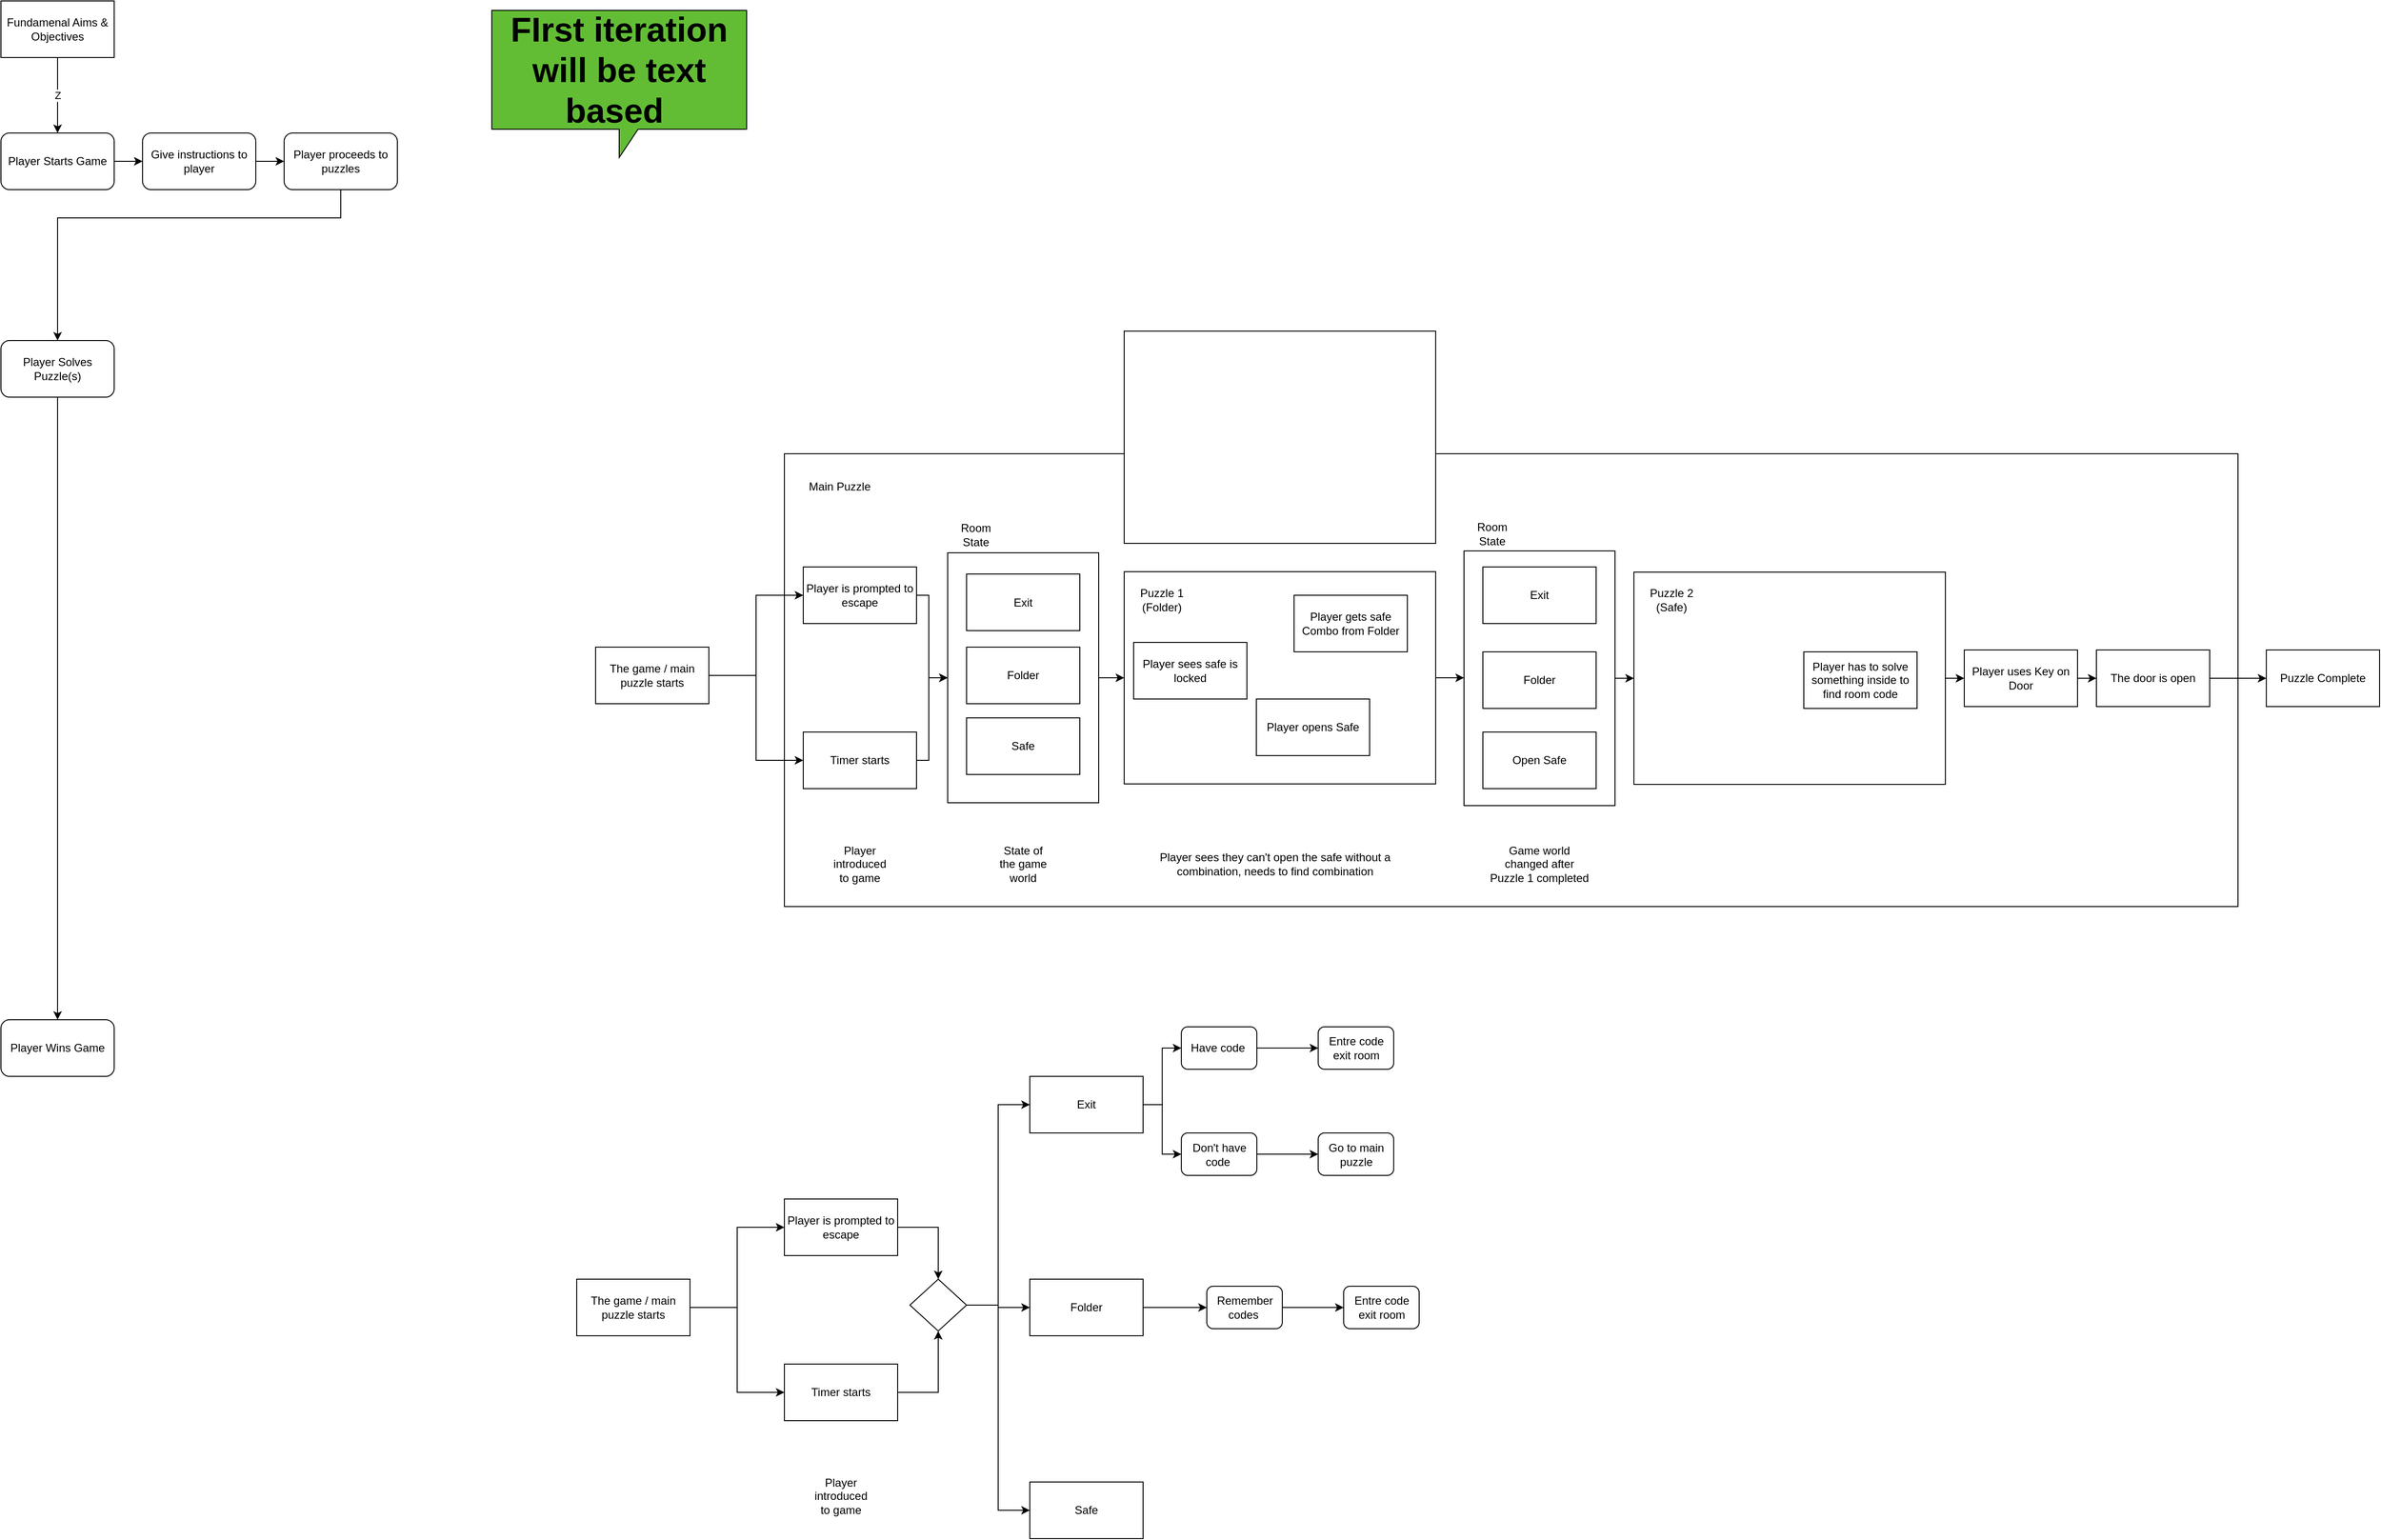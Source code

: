 <mxfile version="21.7.2" type="device">
  <diagram name="Page-1" id="GfA2yV0lj326bmlCq0dj">
    <mxGraphModel dx="2056" dy="1121" grid="1" gridSize="10" guides="1" tooltips="1" connect="1" arrows="1" fold="1" page="1" pageScale="1" pageWidth="827" pageHeight="1169" math="0" shadow="0">
      <root>
        <mxCell id="0" />
        <mxCell id="1" parent="0" />
        <mxCell id="dLEeH7XtWC_-MkwcOJhK-49" value="" style="rounded=0;whiteSpace=wrap;html=1;movable=1;resizable=1;rotatable=1;deletable=1;editable=1;locked=0;connectable=1;" parent="1" vertex="1">
          <mxGeometry x="850" y="490" width="1540" height="480" as="geometry" />
        </mxCell>
        <mxCell id="dLEeH7XtWC_-MkwcOJhK-95" style="edgeStyle=orthogonalEdgeStyle;rounded=0;orthogonalLoop=1;jettySize=auto;html=1;exitX=1;exitY=0.5;exitDx=0;exitDy=0;entryX=0;entryY=0.5;entryDx=0;entryDy=0;" parent="1" source="dLEeH7XtWC_-MkwcOJhK-70" target="dLEeH7XtWC_-MkwcOJhK-77" edge="1">
          <mxGeometry relative="1" as="geometry" />
        </mxCell>
        <mxCell id="dLEeH7XtWC_-MkwcOJhK-70" value="" style="rounded=0;whiteSpace=wrap;html=1;fontStyle=1" parent="1" vertex="1">
          <mxGeometry x="1210" y="615" width="330" height="225" as="geometry" />
        </mxCell>
        <mxCell id="dLEeH7XtWC_-MkwcOJhK-94" style="edgeStyle=orthogonalEdgeStyle;rounded=0;orthogonalLoop=1;jettySize=auto;html=1;exitX=1;exitY=0.5;exitDx=0;exitDy=0;entryX=0;entryY=0.5;entryDx=0;entryDy=0;" parent="1" source="dLEeH7XtWC_-MkwcOJhK-46" target="dLEeH7XtWC_-MkwcOJhK-70" edge="1">
          <mxGeometry relative="1" as="geometry" />
        </mxCell>
        <mxCell id="dLEeH7XtWC_-MkwcOJhK-46" value="" style="rounded=0;whiteSpace=wrap;html=1;movable=1;resizable=1;rotatable=1;deletable=1;editable=1;locked=0;connectable=1;" parent="1" vertex="1">
          <mxGeometry x="1023" y="595" width="160" height="265" as="geometry" />
        </mxCell>
        <mxCell id="dLEeH7XtWC_-MkwcOJhK-6" value="Z" style="edgeStyle=orthogonalEdgeStyle;rounded=0;orthogonalLoop=1;jettySize=auto;html=1;exitX=0.5;exitY=1;exitDx=0;exitDy=0;entryX=0.5;entryY=0;entryDx=0;entryDy=0;" parent="1" source="dLEeH7XtWC_-MkwcOJhK-2" target="dLEeH7XtWC_-MkwcOJhK-3" edge="1">
          <mxGeometry relative="1" as="geometry" />
        </mxCell>
        <mxCell id="dLEeH7XtWC_-MkwcOJhK-2" value="&lt;div&gt;Fundamenal Aims &amp;amp; Objectives&lt;/div&gt;" style="rounded=0;whiteSpace=wrap;html=1;" parent="1" vertex="1">
          <mxGeometry x="20" y="10" width="120" height="60" as="geometry" />
        </mxCell>
        <mxCell id="dLEeH7XtWC_-MkwcOJhK-12" style="edgeStyle=orthogonalEdgeStyle;rounded=0;orthogonalLoop=1;jettySize=auto;html=1;exitX=1;exitY=0.5;exitDx=0;exitDy=0;entryX=0;entryY=0.5;entryDx=0;entryDy=0;" parent="1" source="dLEeH7XtWC_-MkwcOJhK-3" target="dLEeH7XtWC_-MkwcOJhK-11" edge="1">
          <mxGeometry relative="1" as="geometry" />
        </mxCell>
        <mxCell id="dLEeH7XtWC_-MkwcOJhK-3" value="Player Starts Game" style="rounded=1;whiteSpace=wrap;html=1;" parent="1" vertex="1">
          <mxGeometry x="20" y="150" width="120" height="60" as="geometry" />
        </mxCell>
        <mxCell id="dLEeH7XtWC_-MkwcOJhK-103" style="edgeStyle=orthogonalEdgeStyle;rounded=0;orthogonalLoop=1;jettySize=auto;html=1;exitX=0.5;exitY=1;exitDx=0;exitDy=0;entryX=0.5;entryY=0;entryDx=0;entryDy=0;" parent="1" source="dLEeH7XtWC_-MkwcOJhK-4" target="dLEeH7XtWC_-MkwcOJhK-5" edge="1">
          <mxGeometry relative="1" as="geometry" />
        </mxCell>
        <mxCell id="dLEeH7XtWC_-MkwcOJhK-4" value="Player Solves Puzzle(s)" style="rounded=1;whiteSpace=wrap;html=1;" parent="1" vertex="1">
          <mxGeometry x="20" y="370" width="120" height="60" as="geometry" />
        </mxCell>
        <mxCell id="dLEeH7XtWC_-MkwcOJhK-5" value="Player Wins Game" style="rounded=1;whiteSpace=wrap;html=1;" parent="1" vertex="1">
          <mxGeometry x="20" y="1090" width="120" height="60" as="geometry" />
        </mxCell>
        <mxCell id="dLEeH7XtWC_-MkwcOJhK-14" style="edgeStyle=orthogonalEdgeStyle;rounded=0;orthogonalLoop=1;jettySize=auto;html=1;exitX=1;exitY=0.5;exitDx=0;exitDy=0;entryX=0;entryY=0.5;entryDx=0;entryDy=0;" parent="1" source="dLEeH7XtWC_-MkwcOJhK-11" target="dLEeH7XtWC_-MkwcOJhK-13" edge="1">
          <mxGeometry relative="1" as="geometry" />
        </mxCell>
        <mxCell id="dLEeH7XtWC_-MkwcOJhK-11" value="Give instructions to player" style="rounded=1;whiteSpace=wrap;html=1;" parent="1" vertex="1">
          <mxGeometry x="170" y="150" width="120" height="60" as="geometry" />
        </mxCell>
        <mxCell id="dLEeH7XtWC_-MkwcOJhK-15" style="edgeStyle=orthogonalEdgeStyle;rounded=0;orthogonalLoop=1;jettySize=auto;html=1;exitX=0.5;exitY=1;exitDx=0;exitDy=0;entryX=0.5;entryY=0;entryDx=0;entryDy=0;" parent="1" source="dLEeH7XtWC_-MkwcOJhK-13" target="dLEeH7XtWC_-MkwcOJhK-4" edge="1">
          <mxGeometry relative="1" as="geometry">
            <mxPoint x="80" y="610" as="targetPoint" />
            <Array as="points">
              <mxPoint x="380" y="240" />
              <mxPoint x="80" y="240" />
            </Array>
          </mxGeometry>
        </mxCell>
        <mxCell id="dLEeH7XtWC_-MkwcOJhK-13" value="Player proceeds to puzzles" style="rounded=1;whiteSpace=wrap;html=1;" parent="1" vertex="1">
          <mxGeometry x="320" y="150" width="120" height="60" as="geometry" />
        </mxCell>
        <mxCell id="dLEeH7XtWC_-MkwcOJhK-28" value="&lt;div&gt;Puzzle Complete&lt;/div&gt;" style="rounded=0;whiteSpace=wrap;html=1;" parent="1" vertex="1">
          <mxGeometry x="2420" y="698" width="120" height="60" as="geometry" />
        </mxCell>
        <mxCell id="dLEeH7XtWC_-MkwcOJhK-33" style="edgeStyle=orthogonalEdgeStyle;rounded=0;orthogonalLoop=1;jettySize=auto;html=1;exitX=1;exitY=0.5;exitDx=0;exitDy=0;entryX=0;entryY=0.5;entryDx=0;entryDy=0;" parent="1" source="dLEeH7XtWC_-MkwcOJhK-29" target="dLEeH7XtWC_-MkwcOJhK-28" edge="1">
          <mxGeometry relative="1" as="geometry" />
        </mxCell>
        <mxCell id="dLEeH7XtWC_-MkwcOJhK-29" value="The door is open" style="rounded=0;whiteSpace=wrap;html=1;" parent="1" vertex="1">
          <mxGeometry x="2240" y="698" width="120" height="60" as="geometry" />
        </mxCell>
        <mxCell id="dLEeH7XtWC_-MkwcOJhK-85" style="edgeStyle=orthogonalEdgeStyle;rounded=0;orthogonalLoop=1;jettySize=auto;html=1;exitX=1;exitY=0.5;exitDx=0;exitDy=0;entryX=0;entryY=0.5;entryDx=0;entryDy=0;" parent="1" source="dLEeH7XtWC_-MkwcOJhK-31" target="dLEeH7XtWC_-MkwcOJhK-45" edge="1">
          <mxGeometry relative="1" as="geometry" />
        </mxCell>
        <mxCell id="dLEeH7XtWC_-MkwcOJhK-86" style="edgeStyle=orthogonalEdgeStyle;rounded=0;orthogonalLoop=1;jettySize=auto;html=1;exitX=1;exitY=0.5;exitDx=0;exitDy=0;entryX=0;entryY=0.5;entryDx=0;entryDy=0;" parent="1" source="dLEeH7XtWC_-MkwcOJhK-31" target="lfsXM8BVKZFqsffCW_9Q-21" edge="1">
          <mxGeometry relative="1" as="geometry" />
        </mxCell>
        <mxCell id="dLEeH7XtWC_-MkwcOJhK-31" value="The game / main puzzle starts" style="rounded=0;whiteSpace=wrap;html=1;" parent="1" vertex="1">
          <mxGeometry x="650" y="695" width="120" height="60" as="geometry" />
        </mxCell>
        <mxCell id="dLEeH7XtWC_-MkwcOJhK-35" style="edgeStyle=orthogonalEdgeStyle;rounded=0;orthogonalLoop=1;jettySize=auto;html=1;exitX=1;exitY=0.5;exitDx=0;exitDy=0;entryX=0;entryY=0.5;entryDx=0;entryDy=0;" parent="1" source="dLEeH7XtWC_-MkwcOJhK-34" target="dLEeH7XtWC_-MkwcOJhK-29" edge="1">
          <mxGeometry relative="1" as="geometry" />
        </mxCell>
        <mxCell id="dLEeH7XtWC_-MkwcOJhK-34" value="&lt;div&gt;Player uses Key on Door&lt;/div&gt;" style="rounded=0;whiteSpace=wrap;html=1;" parent="1" vertex="1">
          <mxGeometry x="2100" y="698" width="120" height="60" as="geometry" />
        </mxCell>
        <mxCell id="dLEeH7XtWC_-MkwcOJhK-38" value="Player gets safe Combo from Folder" style="rounded=0;whiteSpace=wrap;html=1;" parent="1" vertex="1">
          <mxGeometry x="1390" y="640" width="120" height="60" as="geometry" />
        </mxCell>
        <mxCell id="dLEeH7XtWC_-MkwcOJhK-41" value="Folder" style="rounded=0;whiteSpace=wrap;html=1;movable=1;resizable=1;rotatable=1;deletable=1;editable=1;locked=0;connectable=1;" parent="1" vertex="1">
          <mxGeometry x="1043" y="695" width="120" height="60" as="geometry" />
        </mxCell>
        <mxCell id="dLEeH7XtWC_-MkwcOJhK-43" value="Exit" style="rounded=0;whiteSpace=wrap;html=1;movable=1;resizable=1;rotatable=1;deletable=1;editable=1;locked=0;connectable=1;" parent="1" vertex="1">
          <mxGeometry x="1043" y="617.5" width="120" height="60" as="geometry" />
        </mxCell>
        <mxCell id="dLEeH7XtWC_-MkwcOJhK-44" value="&lt;div&gt;Safe&lt;/div&gt;" style="rounded=0;whiteSpace=wrap;html=1;movable=1;resizable=1;rotatable=1;deletable=1;editable=1;locked=0;connectable=1;" parent="1" vertex="1">
          <mxGeometry x="1043" y="770" width="120" height="60" as="geometry" />
        </mxCell>
        <mxCell id="dLEeH7XtWC_-MkwcOJhK-47" value="Player sees safe is locked" style="rounded=0;whiteSpace=wrap;html=1;" parent="1" vertex="1">
          <mxGeometry x="1220" y="690" width="120" height="60" as="geometry" />
        </mxCell>
        <mxCell id="dLEeH7XtWC_-MkwcOJhK-90" style="edgeStyle=orthogonalEdgeStyle;rounded=0;orthogonalLoop=1;jettySize=auto;html=1;exitX=1;exitY=0.5;exitDx=0;exitDy=0;entryX=0;entryY=0.5;entryDx=0;entryDy=0;" parent="1" source="dLEeH7XtWC_-MkwcOJhK-45" target="dLEeH7XtWC_-MkwcOJhK-46" edge="1">
          <mxGeometry relative="1" as="geometry">
            <Array as="points">
              <mxPoint x="1003" y="640" />
              <mxPoint x="1003" y="728" />
            </Array>
          </mxGeometry>
        </mxCell>
        <mxCell id="dLEeH7XtWC_-MkwcOJhK-45" value="Player is prompted to escape" style="rounded=0;whiteSpace=wrap;html=1;" parent="1" vertex="1">
          <mxGeometry x="870" y="610" width="120" height="60" as="geometry" />
        </mxCell>
        <mxCell id="dLEeH7XtWC_-MkwcOJhK-51" value="Main Puzzle" style="text;strokeColor=none;fillColor=none;align=left;verticalAlign=middle;spacingLeft=4;spacingRight=4;overflow=hidden;points=[[0,0.5],[1,0.5]];portConstraint=eastwest;rotatable=0;whiteSpace=wrap;html=1;" parent="1" vertex="1">
          <mxGeometry x="870" y="510" width="160" height="30" as="geometry" />
        </mxCell>
        <mxCell id="fkQmUBQ5UeqzKAua68R4-10" value="&lt;b style=&quot;font-size: 12px;&quot;&gt;&lt;font style=&quot;font-size: 36px;&quot;&gt;FIrst iteration will be text based&amp;nbsp;&lt;/font&gt;&lt;/b&gt;" style="shape=callout;whiteSpace=wrap;html=1;perimeter=calloutPerimeter;fillColor=#62BD35;" parent="1" vertex="1">
          <mxGeometry x="540" y="20" width="270" height="156" as="geometry" />
        </mxCell>
        <mxCell id="dLEeH7XtWC_-MkwcOJhK-91" style="edgeStyle=orthogonalEdgeStyle;rounded=0;orthogonalLoop=1;jettySize=auto;html=1;exitX=1;exitY=0.5;exitDx=0;exitDy=0;entryX=0;entryY=0.5;entryDx=0;entryDy=0;" parent="1" source="lfsXM8BVKZFqsffCW_9Q-21" target="dLEeH7XtWC_-MkwcOJhK-46" edge="1">
          <mxGeometry relative="1" as="geometry">
            <Array as="points">
              <mxPoint x="1003" y="815" />
              <mxPoint x="1003" y="728" />
            </Array>
          </mxGeometry>
        </mxCell>
        <mxCell id="lfsXM8BVKZFqsffCW_9Q-21" value="Timer starts" style="rounded=0;whiteSpace=wrap;html=1;" parent="1" vertex="1">
          <mxGeometry x="870" y="785" width="120" height="60" as="geometry" />
        </mxCell>
        <mxCell id="dLEeH7XtWC_-MkwcOJhK-71" value="Puzzle 1 (Folder)" style="text;html=1;strokeColor=none;fillColor=none;align=center;verticalAlign=middle;whiteSpace=wrap;rounded=0;" parent="1" vertex="1">
          <mxGeometry x="1220" y="630" width="60" height="30" as="geometry" />
        </mxCell>
        <mxCell id="dLEeH7XtWC_-MkwcOJhK-97" style="edgeStyle=orthogonalEdgeStyle;rounded=0;orthogonalLoop=1;jettySize=auto;html=1;exitX=1;exitY=0.5;exitDx=0;exitDy=0;entryX=0;entryY=0.5;entryDx=0;entryDy=0;" parent="1" source="dLEeH7XtWC_-MkwcOJhK-72" target="dLEeH7XtWC_-MkwcOJhK-34" edge="1">
          <mxGeometry relative="1" as="geometry" />
        </mxCell>
        <mxCell id="dLEeH7XtWC_-MkwcOJhK-72" value="" style="rounded=0;whiteSpace=wrap;html=1;fontStyle=1" parent="1" vertex="1">
          <mxGeometry x="1750" y="615.5" width="330" height="225" as="geometry" />
        </mxCell>
        <mxCell id="dLEeH7XtWC_-MkwcOJhK-73" value="Player has to solve something inside to find room code" style="rounded=0;whiteSpace=wrap;html=1;" parent="1" vertex="1">
          <mxGeometry x="1930" y="700" width="120" height="60" as="geometry" />
        </mxCell>
        <mxCell id="dLEeH7XtWC_-MkwcOJhK-74" value="Player opens Safe" style="rounded=0;whiteSpace=wrap;html=1;" parent="1" vertex="1">
          <mxGeometry x="1350" y="750" width="120" height="60" as="geometry" />
        </mxCell>
        <mxCell id="dLEeH7XtWC_-MkwcOJhK-75" value="Puzzle 2&lt;br&gt;(Safe)" style="text;html=1;strokeColor=none;fillColor=none;align=center;verticalAlign=middle;whiteSpace=wrap;rounded=0;" parent="1" vertex="1">
          <mxGeometry x="1760" y="630" width="60" height="30" as="geometry" />
        </mxCell>
        <mxCell id="dLEeH7XtWC_-MkwcOJhK-96" style="edgeStyle=orthogonalEdgeStyle;rounded=0;orthogonalLoop=1;jettySize=auto;html=1;exitX=1;exitY=0.5;exitDx=0;exitDy=0;entryX=0;entryY=0.5;entryDx=0;entryDy=0;" parent="1" source="dLEeH7XtWC_-MkwcOJhK-77" target="dLEeH7XtWC_-MkwcOJhK-72" edge="1">
          <mxGeometry relative="1" as="geometry" />
        </mxCell>
        <mxCell id="dLEeH7XtWC_-MkwcOJhK-77" value="" style="rounded=0;whiteSpace=wrap;html=1;" parent="1" vertex="1">
          <mxGeometry x="1570" y="593" width="160" height="270" as="geometry" />
        </mxCell>
        <mxCell id="dLEeH7XtWC_-MkwcOJhK-78" value="Folder" style="rounded=0;whiteSpace=wrap;html=1;" parent="1" vertex="1">
          <mxGeometry x="1590" y="700" width="120" height="60" as="geometry" />
        </mxCell>
        <mxCell id="dLEeH7XtWC_-MkwcOJhK-79" value="Exit" style="rounded=0;whiteSpace=wrap;html=1;" parent="1" vertex="1">
          <mxGeometry x="1590" y="610" width="120" height="60" as="geometry" />
        </mxCell>
        <mxCell id="dLEeH7XtWC_-MkwcOJhK-80" value="&lt;div&gt;Open Safe&lt;/div&gt;" style="rounded=0;whiteSpace=wrap;html=1;" parent="1" vertex="1">
          <mxGeometry x="1590" y="785" width="120" height="60" as="geometry" />
        </mxCell>
        <mxCell id="dLEeH7XtWC_-MkwcOJhK-81" value="Room State" style="text;html=1;strokeColor=none;fillColor=none;align=center;verticalAlign=middle;whiteSpace=wrap;rounded=0;movable=1;resizable=1;rotatable=1;deletable=1;editable=1;locked=0;connectable=1;" parent="1" vertex="1">
          <mxGeometry x="1023" y="561" width="60" height="30" as="geometry" />
        </mxCell>
        <mxCell id="dLEeH7XtWC_-MkwcOJhK-82" value="Room State" style="text;html=1;strokeColor=none;fillColor=none;align=center;verticalAlign=middle;whiteSpace=wrap;rounded=0;" parent="1" vertex="1">
          <mxGeometry x="1570" y="560" width="60" height="30" as="geometry" />
        </mxCell>
        <mxCell id="dLEeH7XtWC_-MkwcOJhK-98" value="Player introduced to game" style="text;html=1;strokeColor=none;fillColor=none;align=center;verticalAlign=middle;whiteSpace=wrap;rounded=0;" parent="1" vertex="1">
          <mxGeometry x="900" y="910" width="60" height="30" as="geometry" />
        </mxCell>
        <mxCell id="dLEeH7XtWC_-MkwcOJhK-99" value="State of the game world" style="text;html=1;strokeColor=none;fillColor=none;align=center;verticalAlign=middle;whiteSpace=wrap;rounded=0;" parent="1" vertex="1">
          <mxGeometry x="1073" y="910" width="60" height="30" as="geometry" />
        </mxCell>
        <mxCell id="dLEeH7XtWC_-MkwcOJhK-100" value="Game world changed after Puzzle 1 completed" style="text;html=1;strokeColor=none;fillColor=none;align=center;verticalAlign=middle;whiteSpace=wrap;rounded=0;" parent="1" vertex="1">
          <mxGeometry x="1595" y="910" width="110" height="30" as="geometry" />
        </mxCell>
        <mxCell id="dLEeH7XtWC_-MkwcOJhK-102" value="Player sees they can&#39;t open the safe without a combination, needs to find combination" style="text;html=1;strokeColor=none;fillColor=none;align=center;verticalAlign=middle;whiteSpace=wrap;rounded=0;" parent="1" vertex="1">
          <mxGeometry x="1220" y="910" width="300" height="30" as="geometry" />
        </mxCell>
        <mxCell id="fkQmUBQ5UeqzKAua68R4-34" style="edgeStyle=orthogonalEdgeStyle;rounded=0;orthogonalLoop=1;jettySize=auto;html=1;exitX=1;exitY=0.5;exitDx=0;exitDy=0;entryX=0;entryY=0.5;entryDx=0;entryDy=0;" parent="1" source="fkQmUBQ5UeqzKAua68R4-36" target="fkQmUBQ5UeqzKAua68R4-38" edge="1">
          <mxGeometry relative="1" as="geometry" />
        </mxCell>
        <mxCell id="fkQmUBQ5UeqzKAua68R4-35" style="edgeStyle=orthogonalEdgeStyle;rounded=0;orthogonalLoop=1;jettySize=auto;html=1;exitX=1;exitY=0.5;exitDx=0;exitDy=0;entryX=0;entryY=0.5;entryDx=0;entryDy=0;" parent="1" source="fkQmUBQ5UeqzKAua68R4-36" target="fkQmUBQ5UeqzKAua68R4-40" edge="1">
          <mxGeometry relative="1" as="geometry" />
        </mxCell>
        <mxCell id="fkQmUBQ5UeqzKAua68R4-36" value="The game / main puzzle starts" style="rounded=0;whiteSpace=wrap;html=1;" parent="1" vertex="1">
          <mxGeometry x="630" y="1365" width="120" height="60" as="geometry" />
        </mxCell>
        <mxCell id="fkQmUBQ5UeqzKAua68R4-57" style="edgeStyle=orthogonalEdgeStyle;rounded=0;orthogonalLoop=1;jettySize=auto;html=1;exitX=1;exitY=0.5;exitDx=0;exitDy=0;entryX=0.5;entryY=0;entryDx=0;entryDy=0;" parent="1" source="fkQmUBQ5UeqzKAua68R4-38" target="fkQmUBQ5UeqzKAua68R4-56" edge="1">
          <mxGeometry relative="1" as="geometry" />
        </mxCell>
        <mxCell id="fkQmUBQ5UeqzKAua68R4-38" value="Player is prompted to escape" style="rounded=0;whiteSpace=wrap;html=1;" parent="1" vertex="1">
          <mxGeometry x="850" y="1280" width="120" height="60" as="geometry" />
        </mxCell>
        <mxCell id="fkQmUBQ5UeqzKAua68R4-58" style="edgeStyle=orthogonalEdgeStyle;rounded=0;orthogonalLoop=1;jettySize=auto;html=1;exitX=1;exitY=0.5;exitDx=0;exitDy=0;entryX=0.5;entryY=1;entryDx=0;entryDy=0;" parent="1" source="fkQmUBQ5UeqzKAua68R4-40" target="fkQmUBQ5UeqzKAua68R4-56" edge="1">
          <mxGeometry relative="1" as="geometry" />
        </mxCell>
        <mxCell id="fkQmUBQ5UeqzKAua68R4-40" value="Timer starts" style="rounded=0;whiteSpace=wrap;html=1;" parent="1" vertex="1">
          <mxGeometry x="850" y="1455" width="120" height="60" as="geometry" />
        </mxCell>
        <mxCell id="fkQmUBQ5UeqzKAua68R4-41" value="Player introduced to game" style="text;html=1;strokeColor=none;fillColor=none;align=center;verticalAlign=middle;whiteSpace=wrap;rounded=0;" parent="1" vertex="1">
          <mxGeometry x="880" y="1580" width="60" height="30" as="geometry" />
        </mxCell>
        <mxCell id="fkQmUBQ5UeqzKAua68R4-69" style="edgeStyle=orthogonalEdgeStyle;rounded=0;orthogonalLoop=1;jettySize=auto;html=1;exitX=1;exitY=0.5;exitDx=0;exitDy=0;entryX=0;entryY=0.5;entryDx=0;entryDy=0;" parent="1" source="fkQmUBQ5UeqzKAua68R4-44" target="fkQmUBQ5UeqzKAua68R4-63" edge="1">
          <mxGeometry relative="1" as="geometry" />
        </mxCell>
        <mxCell id="fkQmUBQ5UeqzKAua68R4-44" value="Folder" style="rounded=0;whiteSpace=wrap;html=1;movable=1;resizable=1;rotatable=1;deletable=1;editable=1;locked=0;connectable=1;" parent="1" vertex="1">
          <mxGeometry x="1110" y="1365" width="120" height="60" as="geometry" />
        </mxCell>
        <mxCell id="fkQmUBQ5UeqzKAua68R4-54" style="edgeStyle=orthogonalEdgeStyle;rounded=0;orthogonalLoop=1;jettySize=auto;html=1;exitX=1;exitY=0.5;exitDx=0;exitDy=0;entryX=0;entryY=0.5;entryDx=0;entryDy=0;" parent="1" source="fkQmUBQ5UeqzKAua68R4-45" target="fkQmUBQ5UeqzKAua68R4-49" edge="1">
          <mxGeometry relative="1" as="geometry" />
        </mxCell>
        <mxCell id="fkQmUBQ5UeqzKAua68R4-55" style="edgeStyle=orthogonalEdgeStyle;rounded=0;orthogonalLoop=1;jettySize=auto;html=1;exitX=1;exitY=0.5;exitDx=0;exitDy=0;entryX=0;entryY=0.5;entryDx=0;entryDy=0;" parent="1" source="fkQmUBQ5UeqzKAua68R4-45" target="fkQmUBQ5UeqzKAua68R4-48" edge="1">
          <mxGeometry relative="1" as="geometry" />
        </mxCell>
        <mxCell id="fkQmUBQ5UeqzKAua68R4-45" value="Exit" style="rounded=0;whiteSpace=wrap;html=1;movable=1;resizable=1;rotatable=1;deletable=1;editable=1;locked=0;connectable=1;" parent="1" vertex="1">
          <mxGeometry x="1110" y="1150" width="120" height="60" as="geometry" />
        </mxCell>
        <mxCell id="fkQmUBQ5UeqzKAua68R4-46" value="&lt;div&gt;Safe&lt;/div&gt;" style="rounded=0;whiteSpace=wrap;html=1;movable=1;resizable=1;rotatable=1;deletable=1;editable=1;locked=0;connectable=1;" parent="1" vertex="1">
          <mxGeometry x="1110" y="1580" width="120" height="60" as="geometry" />
        </mxCell>
        <mxCell id="fkQmUBQ5UeqzKAua68R4-52" style="edgeStyle=orthogonalEdgeStyle;rounded=0;orthogonalLoop=1;jettySize=auto;html=1;exitX=1;exitY=0.5;exitDx=0;exitDy=0;entryX=0;entryY=0.5;entryDx=0;entryDy=0;" parent="1" source="fkQmUBQ5UeqzKAua68R4-48" target="fkQmUBQ5UeqzKAua68R4-51" edge="1">
          <mxGeometry relative="1" as="geometry" />
        </mxCell>
        <mxCell id="fkQmUBQ5UeqzKAua68R4-48" value="Have code&amp;nbsp;" style="rounded=1;whiteSpace=wrap;html=1;" parent="1" vertex="1">
          <mxGeometry x="1270.55" y="1097.5" width="80" height="45" as="geometry" />
        </mxCell>
        <mxCell id="lfsXM8BVKZFqsffCW_9Q-23" value="" style="rounded=0;whiteSpace=wrap;html=1;fontStyle=1" parent="1" vertex="1">
          <mxGeometry x="1210" y="360" width="330" height="225" as="geometry" />
        </mxCell>
        <mxCell id="fkQmUBQ5UeqzKAua68R4-53" style="edgeStyle=orthogonalEdgeStyle;rounded=0;orthogonalLoop=1;jettySize=auto;html=1;exitX=1;exitY=0.5;exitDx=0;exitDy=0;entryX=0;entryY=0.5;entryDx=0;entryDy=0;" parent="1" source="fkQmUBQ5UeqzKAua68R4-49" target="fkQmUBQ5UeqzKAua68R4-50" edge="1">
          <mxGeometry relative="1" as="geometry" />
        </mxCell>
        <mxCell id="fkQmUBQ5UeqzKAua68R4-49" value="Don&#39;t have code&amp;nbsp;" style="rounded=1;whiteSpace=wrap;html=1;" parent="1" vertex="1">
          <mxGeometry x="1270.55" y="1210" width="80" height="45" as="geometry" />
        </mxCell>
        <mxCell id="fkQmUBQ5UeqzKAua68R4-50" value="Go to main puzzle" style="rounded=1;whiteSpace=wrap;html=1;" parent="1" vertex="1">
          <mxGeometry x="1415.55" y="1210" width="80" height="45" as="geometry" />
        </mxCell>
        <mxCell id="fkQmUBQ5UeqzKAua68R4-51" value="Entre code exit room" style="rounded=1;whiteSpace=wrap;html=1;" parent="1" vertex="1">
          <mxGeometry x="1415.55" y="1097.5" width="80" height="45" as="geometry" />
        </mxCell>
        <mxCell id="fkQmUBQ5UeqzKAua68R4-59" style="edgeStyle=orthogonalEdgeStyle;rounded=0;orthogonalLoop=1;jettySize=auto;html=1;exitX=1;exitY=0.5;exitDx=0;exitDy=0;entryX=0;entryY=0.5;entryDx=0;entryDy=0;" parent="1" source="fkQmUBQ5UeqzKAua68R4-56" target="fkQmUBQ5UeqzKAua68R4-45" edge="1">
          <mxGeometry relative="1" as="geometry" />
        </mxCell>
        <mxCell id="fkQmUBQ5UeqzKAua68R4-60" style="edgeStyle=orthogonalEdgeStyle;rounded=0;orthogonalLoop=1;jettySize=auto;html=1;exitX=1;exitY=0.5;exitDx=0;exitDy=0;entryX=0;entryY=0.5;entryDx=0;entryDy=0;" parent="1" source="fkQmUBQ5UeqzKAua68R4-56" target="fkQmUBQ5UeqzKAua68R4-44" edge="1">
          <mxGeometry relative="1" as="geometry" />
        </mxCell>
        <mxCell id="fkQmUBQ5UeqzKAua68R4-61" style="edgeStyle=orthogonalEdgeStyle;rounded=0;orthogonalLoop=1;jettySize=auto;html=1;exitX=1;exitY=0.5;exitDx=0;exitDy=0;entryX=0;entryY=0.5;entryDx=0;entryDy=0;" parent="1" source="fkQmUBQ5UeqzKAua68R4-56" target="fkQmUBQ5UeqzKAua68R4-46" edge="1">
          <mxGeometry relative="1" as="geometry" />
        </mxCell>
        <mxCell id="fkQmUBQ5UeqzKAua68R4-56" value="" style="rhombus;whiteSpace=wrap;html=1;" parent="1" vertex="1">
          <mxGeometry x="983" y="1365" width="60" height="55" as="geometry" />
        </mxCell>
        <mxCell id="fkQmUBQ5UeqzKAua68R4-62" style="edgeStyle=orthogonalEdgeStyle;rounded=0;orthogonalLoop=1;jettySize=auto;html=1;exitX=1;exitY=0.5;exitDx=0;exitDy=0;entryX=0;entryY=0.5;entryDx=0;entryDy=0;" parent="1" source="fkQmUBQ5UeqzKAua68R4-63" target="fkQmUBQ5UeqzKAua68R4-67" edge="1">
          <mxGeometry relative="1" as="geometry" />
        </mxCell>
        <mxCell id="fkQmUBQ5UeqzKAua68R4-63" value="Remember codes&amp;nbsp;" style="rounded=1;whiteSpace=wrap;html=1;" parent="1" vertex="1">
          <mxGeometry x="1297.5" y="1372.5" width="80" height="45" as="geometry" />
        </mxCell>
        <mxCell id="fkQmUBQ5UeqzKAua68R4-67" value="Entre code exit room" style="rounded=1;whiteSpace=wrap;html=1;" parent="1" vertex="1">
          <mxGeometry x="1442.5" y="1372.5" width="80" height="45" as="geometry" />
        </mxCell>
      </root>
    </mxGraphModel>
  </diagram>
</mxfile>
